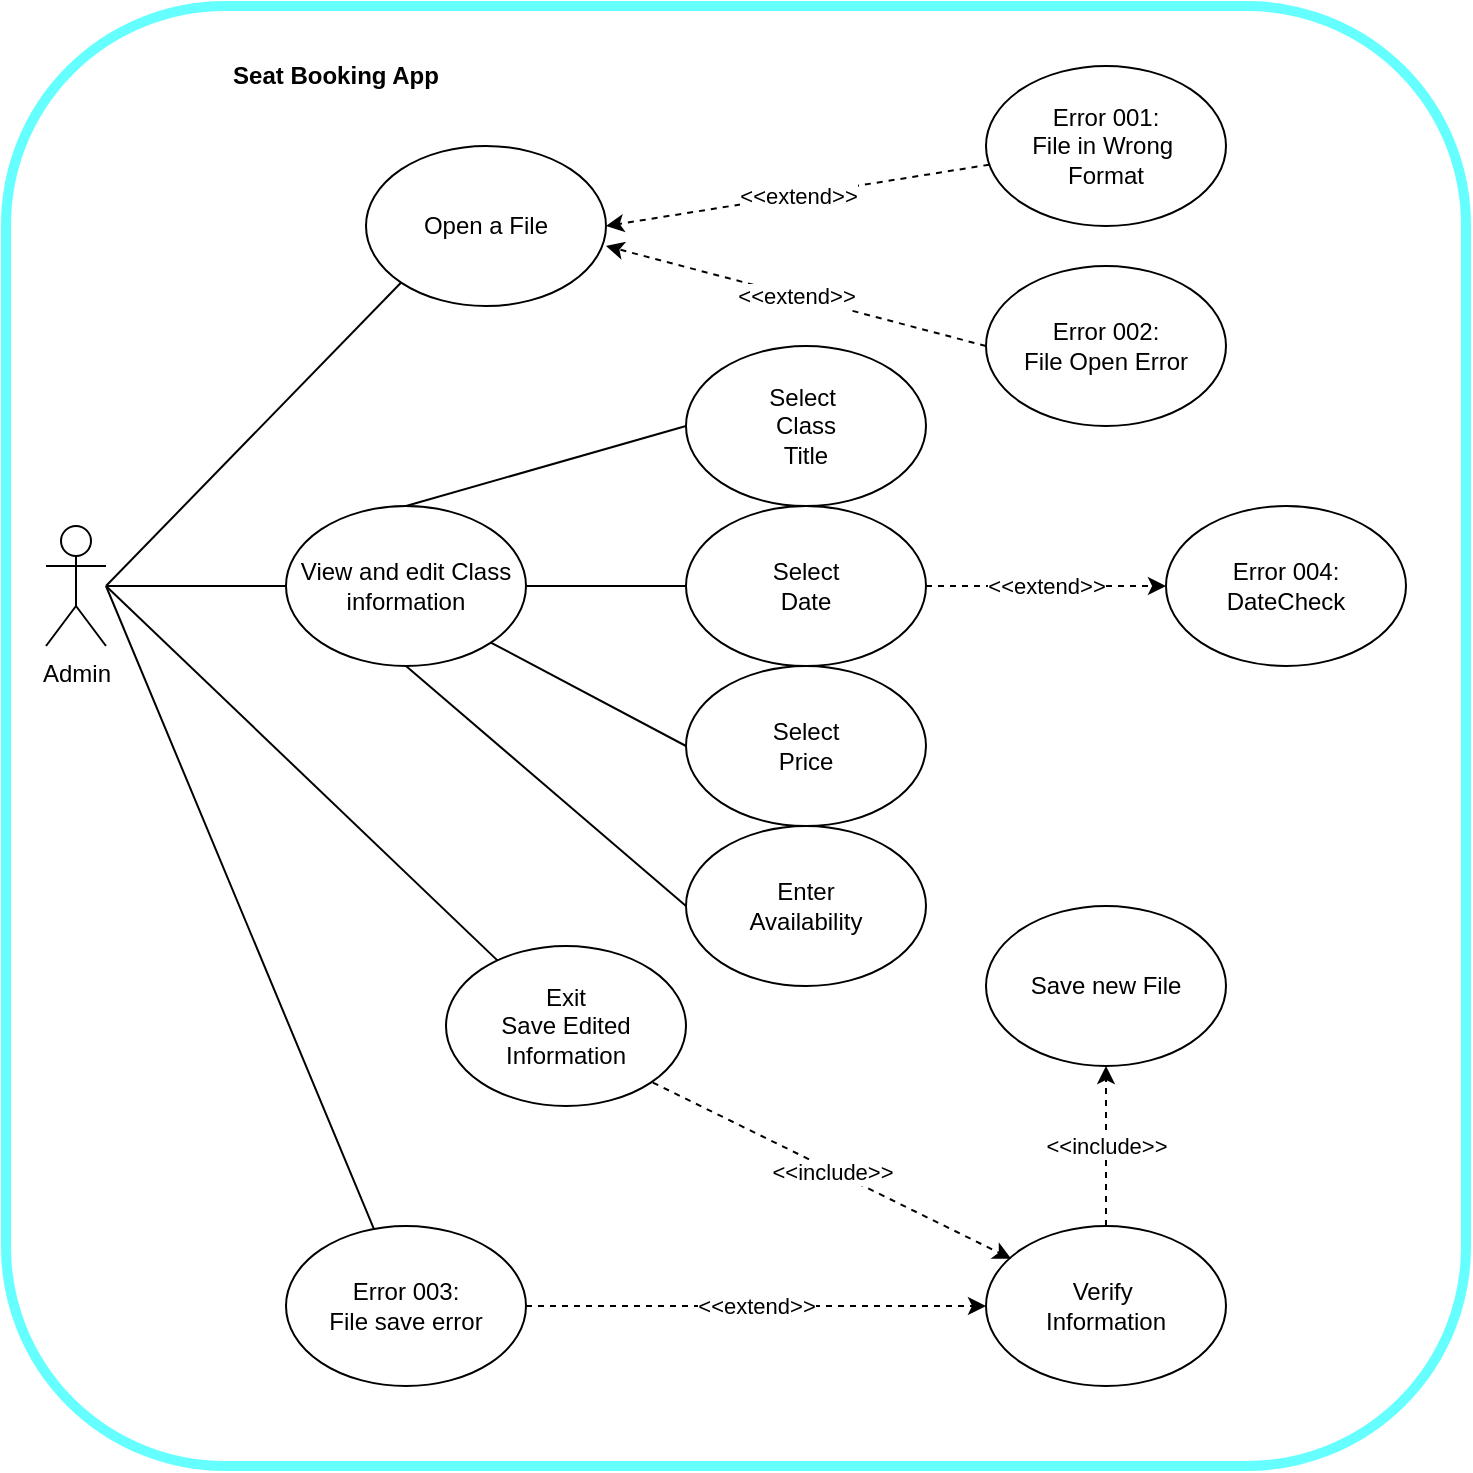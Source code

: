 <mxfile version="21.3.7" type="github">
  <diagram name="Page-1" id="Uer-U6X-fsnXKGnIOk1K">
    <mxGraphModel dx="1303" dy="1935" grid="1" gridSize="10" guides="1" tooltips="1" connect="1" arrows="1" fold="1" page="1" pageScale="1" pageWidth="850" pageHeight="1100" math="0" shadow="0">
      <root>
        <mxCell id="0" />
        <mxCell id="1" parent="0" />
        <mxCell id="LFllWg6S086V3_-8uHDv-35" value="" style="rounded=1;whiteSpace=wrap;html=1;gradientColor=none;strokeColor=#66FFFF;strokeWidth=5;" vertex="1" parent="1">
          <mxGeometry x="50" y="-10" width="730" height="730" as="geometry" />
        </mxCell>
        <mxCell id="LFllWg6S086V3_-8uHDv-1" value="Admin" style="shape=umlActor;verticalLabelPosition=bottom;verticalAlign=top;html=1;outlineConnect=0;" vertex="1" parent="1">
          <mxGeometry x="70" y="250" width="30" height="60" as="geometry" />
        </mxCell>
        <mxCell id="LFllWg6S086V3_-8uHDv-2" value="View and edit Class&lt;br&gt;information" style="ellipse;whiteSpace=wrap;html=1;" vertex="1" parent="1">
          <mxGeometry x="190" y="240" width="120" height="80" as="geometry" />
        </mxCell>
        <mxCell id="LFllWg6S086V3_-8uHDv-3" value="Select&lt;br&gt;Date" style="ellipse;whiteSpace=wrap;html=1;" vertex="1" parent="1">
          <mxGeometry x="390" y="240" width="120" height="80" as="geometry" />
        </mxCell>
        <mxCell id="LFllWg6S086V3_-8uHDv-4" value="Error 004:&lt;br&gt;DateCheck" style="ellipse;whiteSpace=wrap;html=1;" vertex="1" parent="1">
          <mxGeometry x="630" y="240" width="120" height="80" as="geometry" />
        </mxCell>
        <mxCell id="LFllWg6S086V3_-8uHDv-5" value="Select&amp;nbsp;&lt;br&gt;Class&lt;br&gt;Title" style="ellipse;whiteSpace=wrap;html=1;" vertex="1" parent="1">
          <mxGeometry x="390" y="160" width="120" height="80" as="geometry" />
        </mxCell>
        <mxCell id="LFllWg6S086V3_-8uHDv-6" value="Select&lt;br&gt;Price" style="ellipse;whiteSpace=wrap;html=1;" vertex="1" parent="1">
          <mxGeometry x="390" y="320" width="120" height="80" as="geometry" />
        </mxCell>
        <mxCell id="LFllWg6S086V3_-8uHDv-7" value="Enter&lt;br&gt;Availability" style="ellipse;whiteSpace=wrap;html=1;" vertex="1" parent="1">
          <mxGeometry x="390" y="400" width="120" height="80" as="geometry" />
        </mxCell>
        <mxCell id="LFllWg6S086V3_-8uHDv-8" value="Open a File" style="ellipse;whiteSpace=wrap;html=1;" vertex="1" parent="1">
          <mxGeometry x="230" y="60" width="120" height="80" as="geometry" />
        </mxCell>
        <mxCell id="LFllWg6S086V3_-8uHDv-9" value="Error 001:&lt;br&gt;File in Wrong&amp;nbsp;&lt;br&gt;Format" style="ellipse;whiteSpace=wrap;html=1;" vertex="1" parent="1">
          <mxGeometry x="540" y="20" width="120" height="80" as="geometry" />
        </mxCell>
        <mxCell id="LFllWg6S086V3_-8uHDv-10" value="Error 002:&lt;br&gt;File Open Error" style="ellipse;whiteSpace=wrap;html=1;" vertex="1" parent="1">
          <mxGeometry x="540" y="120" width="120" height="80" as="geometry" />
        </mxCell>
        <mxCell id="LFllWg6S086V3_-8uHDv-11" value="" style="endArrow=none;html=1;rounded=0;entryX=0;entryY=0.5;entryDx=0;entryDy=0;exitX=0.5;exitY=0;exitDx=0;exitDy=0;" edge="1" parent="1" source="LFllWg6S086V3_-8uHDv-2" target="LFllWg6S086V3_-8uHDv-5">
          <mxGeometry width="50" height="50" relative="1" as="geometry">
            <mxPoint x="340" y="240" as="sourcePoint" />
            <mxPoint x="430" y="240" as="targetPoint" />
          </mxGeometry>
        </mxCell>
        <mxCell id="LFllWg6S086V3_-8uHDv-12" value="" style="endArrow=none;html=1;rounded=0;exitX=1;exitY=0.5;exitDx=0;exitDy=0;entryX=0;entryY=0.5;entryDx=0;entryDy=0;" edge="1" parent="1" source="LFllWg6S086V3_-8uHDv-2" target="LFllWg6S086V3_-8uHDv-3">
          <mxGeometry width="50" height="50" relative="1" as="geometry">
            <mxPoint x="380" y="290" as="sourcePoint" />
            <mxPoint x="430" y="240" as="targetPoint" />
          </mxGeometry>
        </mxCell>
        <mxCell id="LFllWg6S086V3_-8uHDv-13" value="" style="endArrow=none;html=1;rounded=0;exitX=1;exitY=1;exitDx=0;exitDy=0;entryX=0;entryY=0.5;entryDx=0;entryDy=0;" edge="1" parent="1" source="LFllWg6S086V3_-8uHDv-2" target="LFllWg6S086V3_-8uHDv-6">
          <mxGeometry width="50" height="50" relative="1" as="geometry">
            <mxPoint x="380" y="290" as="sourcePoint" />
            <mxPoint x="430" y="240" as="targetPoint" />
          </mxGeometry>
        </mxCell>
        <mxCell id="LFllWg6S086V3_-8uHDv-14" value="" style="endArrow=none;html=1;rounded=0;exitX=0.5;exitY=1;exitDx=0;exitDy=0;entryX=0;entryY=0.5;entryDx=0;entryDy=0;" edge="1" parent="1" source="LFllWg6S086V3_-8uHDv-2" target="LFllWg6S086V3_-8uHDv-7">
          <mxGeometry width="50" height="50" relative="1" as="geometry">
            <mxPoint x="380" y="290" as="sourcePoint" />
            <mxPoint x="430" y="240" as="targetPoint" />
          </mxGeometry>
        </mxCell>
        <mxCell id="LFllWg6S086V3_-8uHDv-15" value="" style="endArrow=classic;html=1;rounded=0;entryX=0;entryY=0.5;entryDx=0;entryDy=0;dashed=1;" edge="1" parent="1" target="LFllWg6S086V3_-8uHDv-4">
          <mxGeometry relative="1" as="geometry">
            <mxPoint x="510" y="280" as="sourcePoint" />
            <mxPoint x="620" y="280" as="targetPoint" />
          </mxGeometry>
        </mxCell>
        <mxCell id="LFllWg6S086V3_-8uHDv-16" value="&amp;lt;&amp;lt;extend&amp;gt;&amp;gt;" style="edgeLabel;resizable=0;html=1;align=center;verticalAlign=middle;" connectable="0" vertex="1" parent="LFllWg6S086V3_-8uHDv-15">
          <mxGeometry relative="1" as="geometry" />
        </mxCell>
        <mxCell id="LFllWg6S086V3_-8uHDv-17" value="" style="endArrow=classic;html=1;rounded=0;dashed=1;exitX=0;exitY=0.5;exitDx=0;exitDy=0;" edge="1" parent="1" source="LFllWg6S086V3_-8uHDv-10">
          <mxGeometry relative="1" as="geometry">
            <mxPoint x="520" y="290" as="sourcePoint" />
            <mxPoint x="350" y="110" as="targetPoint" />
          </mxGeometry>
        </mxCell>
        <mxCell id="LFllWg6S086V3_-8uHDv-18" value="&amp;lt;&amp;lt;extend&amp;gt;&amp;gt;" style="edgeLabel;resizable=0;html=1;align=center;verticalAlign=middle;" connectable="0" vertex="1" parent="LFllWg6S086V3_-8uHDv-17">
          <mxGeometry relative="1" as="geometry" />
        </mxCell>
        <mxCell id="LFllWg6S086V3_-8uHDv-19" value="" style="endArrow=classic;html=1;rounded=0;dashed=1;entryX=1;entryY=0.5;entryDx=0;entryDy=0;" edge="1" parent="1" source="LFllWg6S086V3_-8uHDv-9" target="LFllWg6S086V3_-8uHDv-8">
          <mxGeometry relative="1" as="geometry">
            <mxPoint x="530" y="300" as="sourcePoint" />
            <mxPoint x="490" y="140" as="targetPoint" />
          </mxGeometry>
        </mxCell>
        <mxCell id="LFllWg6S086V3_-8uHDv-20" value="&amp;lt;&amp;lt;extend&amp;gt;&amp;gt;" style="edgeLabel;resizable=0;html=1;align=center;verticalAlign=middle;" connectable="0" vertex="1" parent="LFllWg6S086V3_-8uHDv-19">
          <mxGeometry relative="1" as="geometry" />
        </mxCell>
        <mxCell id="LFllWg6S086V3_-8uHDv-22" value="Exit&lt;br&gt;Save Edited Information" style="ellipse;whiteSpace=wrap;html=1;" vertex="1" parent="1">
          <mxGeometry x="270" y="460" width="120" height="80" as="geometry" />
        </mxCell>
        <mxCell id="LFllWg6S086V3_-8uHDv-23" value="Error 003:&lt;br&gt;File save error" style="ellipse;whiteSpace=wrap;html=1;" vertex="1" parent="1">
          <mxGeometry x="190" y="600" width="120" height="80" as="geometry" />
        </mxCell>
        <mxCell id="LFllWg6S086V3_-8uHDv-24" value="Verify&amp;nbsp;&lt;br&gt;Information" style="ellipse;whiteSpace=wrap;html=1;" vertex="1" parent="1">
          <mxGeometry x="540" y="600" width="120" height="80" as="geometry" />
        </mxCell>
        <mxCell id="LFllWg6S086V3_-8uHDv-25" value="Save new File" style="ellipse;whiteSpace=wrap;html=1;" vertex="1" parent="1">
          <mxGeometry x="540" y="440" width="120" height="80" as="geometry" />
        </mxCell>
        <mxCell id="LFllWg6S086V3_-8uHDv-26" value="" style="endArrow=classic;html=1;rounded=0;dashed=1;exitX=1;exitY=1;exitDx=0;exitDy=0;" edge="1" parent="1">
          <mxGeometry relative="1" as="geometry">
            <mxPoint x="373.426" y="528.284" as="sourcePoint" />
            <mxPoint x="552.619" y="616.342" as="targetPoint" />
          </mxGeometry>
        </mxCell>
        <mxCell id="LFllWg6S086V3_-8uHDv-27" value="&amp;lt;&amp;lt;include&amp;gt;&amp;gt;" style="edgeLabel;resizable=0;html=1;align=center;verticalAlign=middle;" connectable="0" vertex="1" parent="LFllWg6S086V3_-8uHDv-26">
          <mxGeometry relative="1" as="geometry" />
        </mxCell>
        <mxCell id="LFllWg6S086V3_-8uHDv-28" value="" style="endArrow=classic;html=1;rounded=0;entryX=0;entryY=0.5;entryDx=0;entryDy=0;dashed=1;exitX=1;exitY=0.5;exitDx=0;exitDy=0;" edge="1" parent="1" source="LFllWg6S086V3_-8uHDv-23" target="LFllWg6S086V3_-8uHDv-24">
          <mxGeometry relative="1" as="geometry">
            <mxPoint x="530" y="300" as="sourcePoint" />
            <mxPoint x="650" y="300" as="targetPoint" />
          </mxGeometry>
        </mxCell>
        <mxCell id="LFllWg6S086V3_-8uHDv-29" value="&amp;lt;&amp;lt;extend&amp;gt;&amp;gt;" style="edgeLabel;resizable=0;html=1;align=center;verticalAlign=middle;" connectable="0" vertex="1" parent="LFllWg6S086V3_-8uHDv-28">
          <mxGeometry relative="1" as="geometry" />
        </mxCell>
        <mxCell id="LFllWg6S086V3_-8uHDv-30" value="" style="endArrow=classic;html=1;rounded=0;dashed=1;exitX=0.5;exitY=0;exitDx=0;exitDy=0;entryX=0.5;entryY=1;entryDx=0;entryDy=0;" edge="1" parent="1" source="LFllWg6S086V3_-8uHDv-24" target="LFllWg6S086V3_-8uHDv-25">
          <mxGeometry relative="1" as="geometry">
            <mxPoint x="383.426" y="538.284" as="sourcePoint" />
            <mxPoint x="562.619" y="626.342" as="targetPoint" />
          </mxGeometry>
        </mxCell>
        <mxCell id="LFllWg6S086V3_-8uHDv-31" value="&amp;lt;&amp;lt;include&amp;gt;&amp;gt;" style="edgeLabel;resizable=0;html=1;align=center;verticalAlign=middle;" connectable="0" vertex="1" parent="LFllWg6S086V3_-8uHDv-30">
          <mxGeometry relative="1" as="geometry" />
        </mxCell>
        <mxCell id="LFllWg6S086V3_-8uHDv-32" value="" style="endArrow=none;html=1;rounded=0;entryX=0;entryY=0.5;entryDx=0;entryDy=0;" edge="1" parent="1" source="LFllWg6S086V3_-8uHDv-1" target="LFllWg6S086V3_-8uHDv-2">
          <mxGeometry width="50" height="50" relative="1" as="geometry">
            <mxPoint x="380" y="470" as="sourcePoint" />
            <mxPoint x="430" y="420" as="targetPoint" />
          </mxGeometry>
        </mxCell>
        <mxCell id="LFllWg6S086V3_-8uHDv-33" value="" style="endArrow=none;html=1;rounded=0;" edge="1" parent="1" target="LFllWg6S086V3_-8uHDv-23">
          <mxGeometry width="50" height="50" relative="1" as="geometry">
            <mxPoint x="100" y="280" as="sourcePoint" />
            <mxPoint x="430" y="440" as="targetPoint" />
          </mxGeometry>
        </mxCell>
        <mxCell id="LFllWg6S086V3_-8uHDv-34" value="" style="endArrow=none;html=1;rounded=0;" edge="1" parent="1" target="LFllWg6S086V3_-8uHDv-22">
          <mxGeometry width="50" height="50" relative="1" as="geometry">
            <mxPoint x="100" y="280" as="sourcePoint" />
            <mxPoint x="430" y="440" as="targetPoint" />
          </mxGeometry>
        </mxCell>
        <mxCell id="LFllWg6S086V3_-8uHDv-36" value="Seat Booking App" style="text;html=1;strokeColor=none;fillColor=none;align=center;verticalAlign=middle;whiteSpace=wrap;rounded=0;fontStyle=1;labelBackgroundColor=none;" vertex="1" parent="1">
          <mxGeometry x="160" y="10" width="110" height="30" as="geometry" />
        </mxCell>
        <mxCell id="LFllWg6S086V3_-8uHDv-37" value="" style="endArrow=none;html=1;rounded=0;entryX=0;entryY=1;entryDx=0;entryDy=0;" edge="1" parent="1" target="LFllWg6S086V3_-8uHDv-8">
          <mxGeometry width="50" height="50" relative="1" as="geometry">
            <mxPoint x="100" y="280" as="sourcePoint" />
            <mxPoint x="710" y="360" as="targetPoint" />
          </mxGeometry>
        </mxCell>
      </root>
    </mxGraphModel>
  </diagram>
</mxfile>
